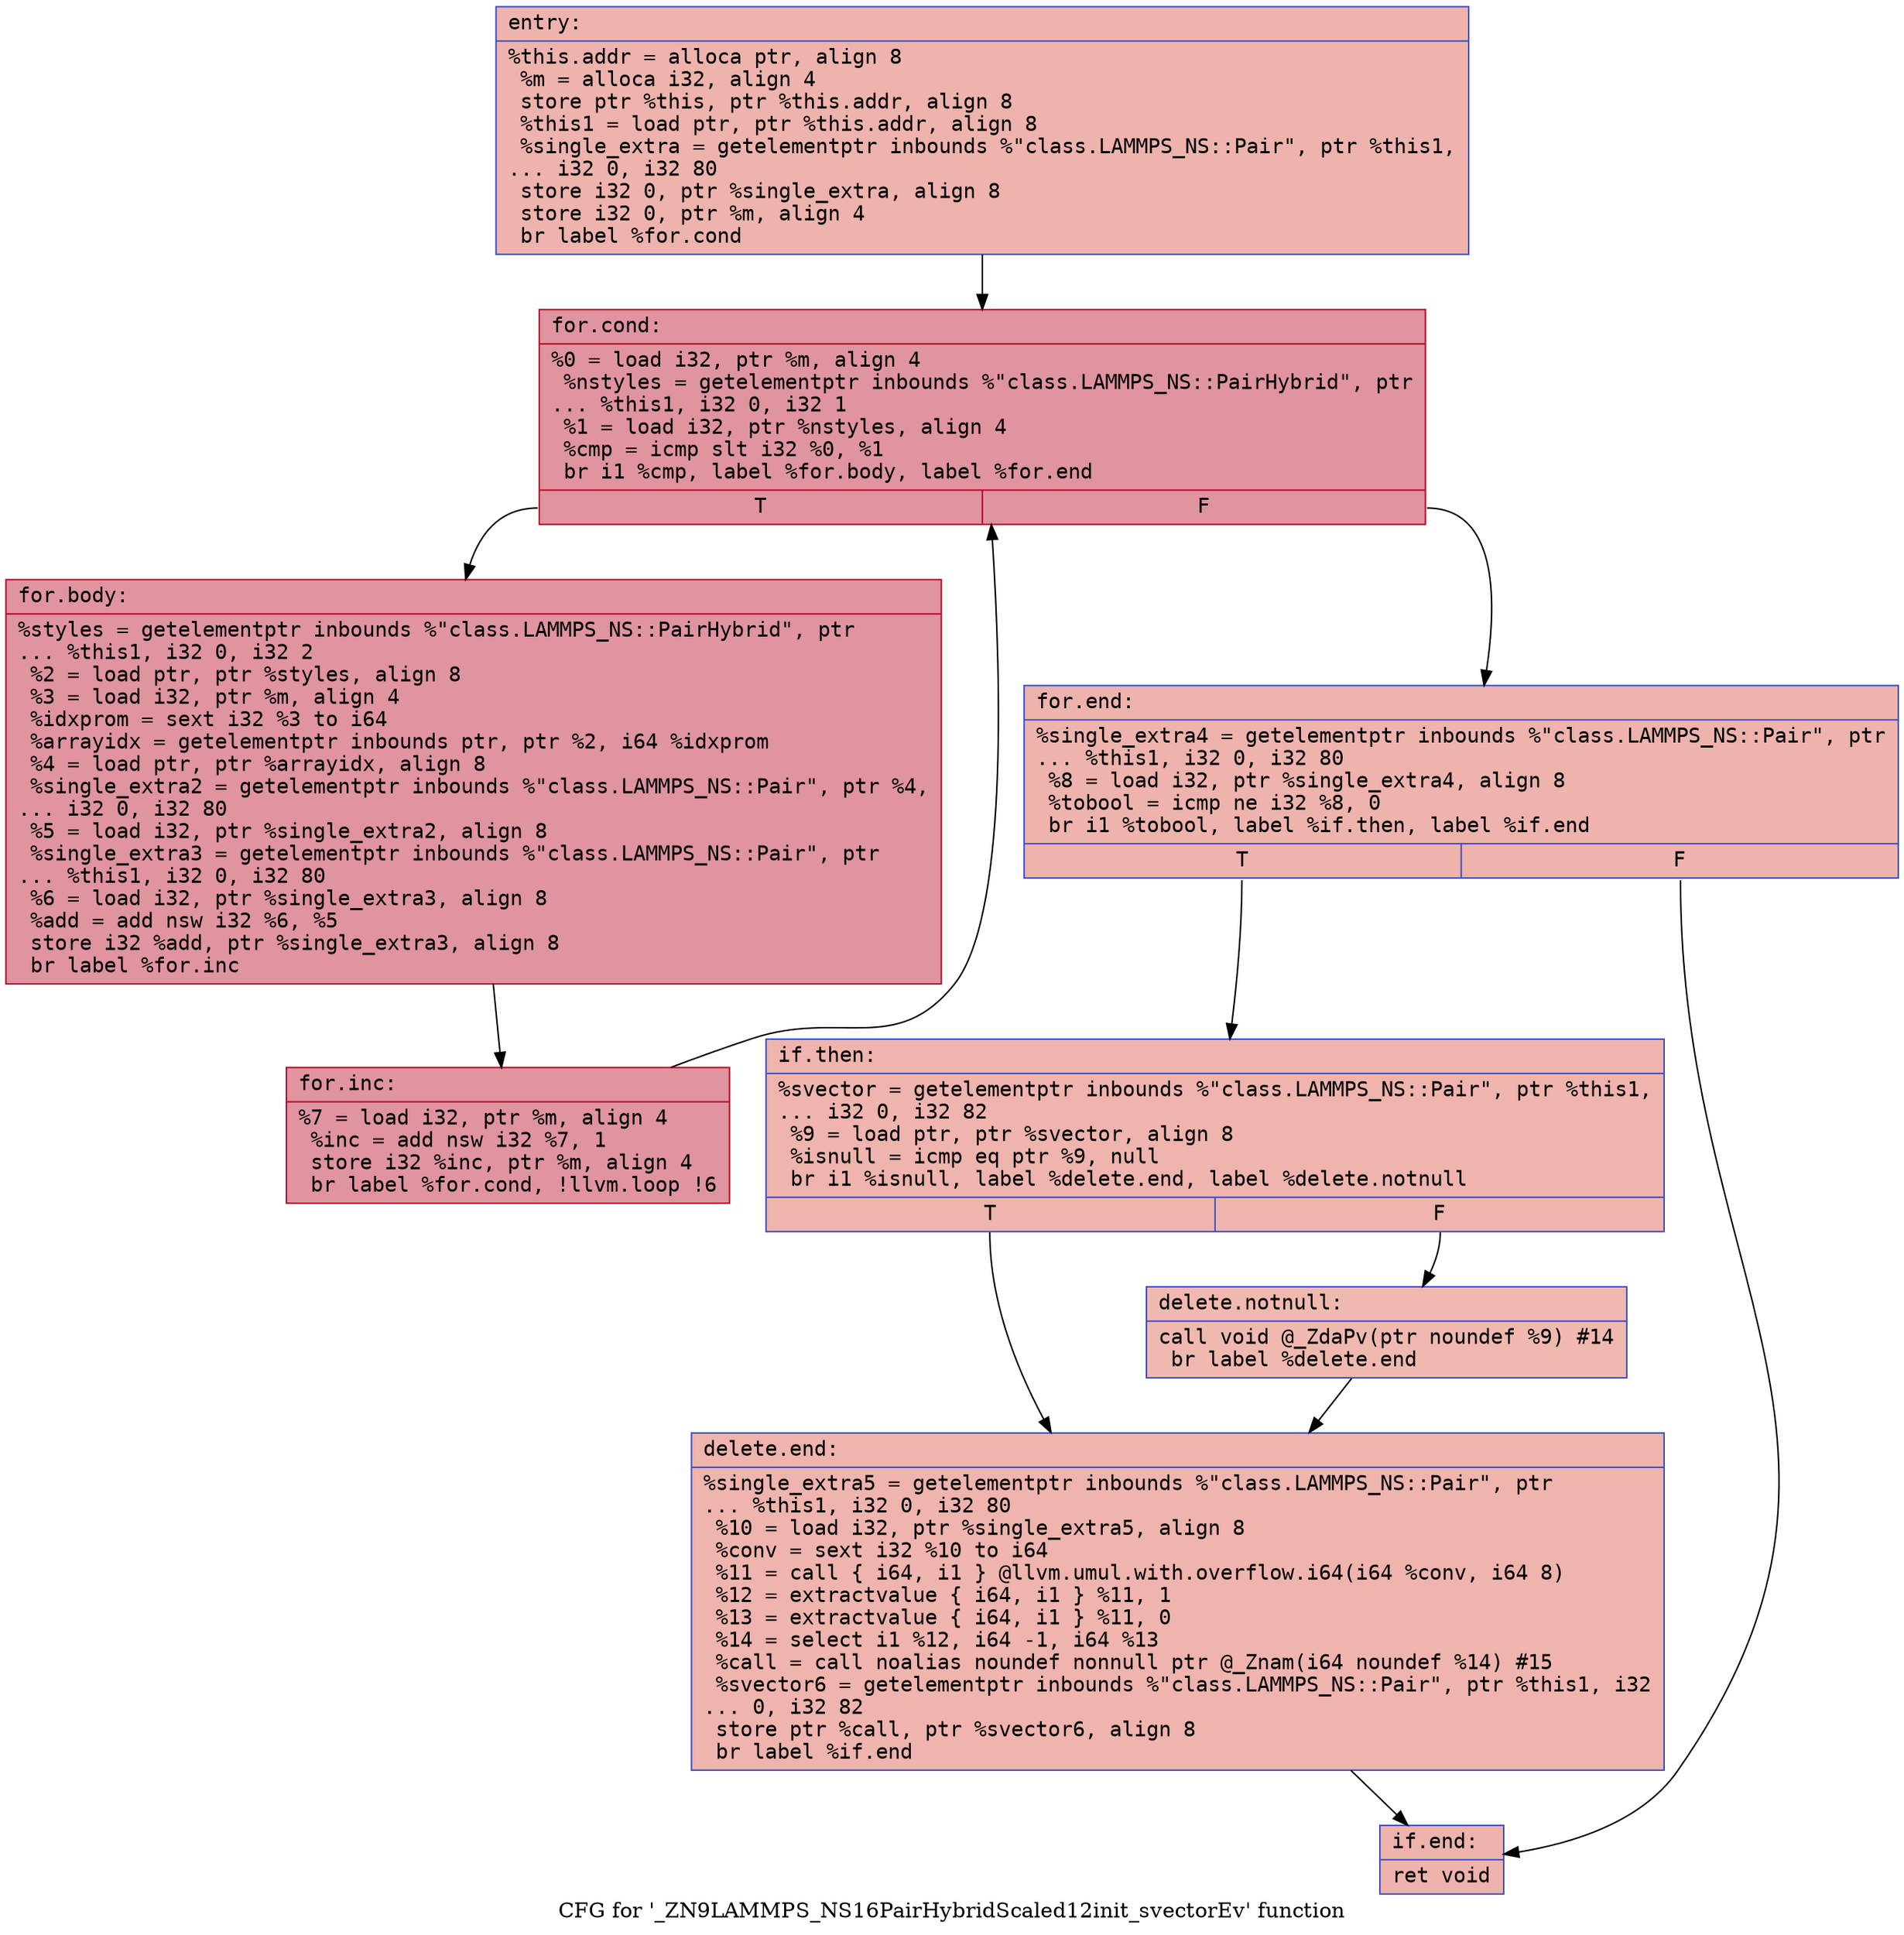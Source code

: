 digraph "CFG for '_ZN9LAMMPS_NS16PairHybridScaled12init_svectorEv' function" {
	label="CFG for '_ZN9LAMMPS_NS16PairHybridScaled12init_svectorEv' function";

	Node0x5623837b6800 [shape=record,color="#3d50c3ff", style=filled, fillcolor="#d6524470" fontname="Courier",label="{entry:\l|  %this.addr = alloca ptr, align 8\l  %m = alloca i32, align 4\l  store ptr %this, ptr %this.addr, align 8\l  %this1 = load ptr, ptr %this.addr, align 8\l  %single_extra = getelementptr inbounds %\"class.LAMMPS_NS::Pair\", ptr %this1,\l... i32 0, i32 80\l  store i32 0, ptr %single_extra, align 8\l  store i32 0, ptr %m, align 4\l  br label %for.cond\l}"];
	Node0x5623837b6800 -> Node0x5623837b6bf0[tooltip="entry -> for.cond\nProbability 100.00%" ];
	Node0x5623837b6bf0 [shape=record,color="#b70d28ff", style=filled, fillcolor="#b70d2870" fontname="Courier",label="{for.cond:\l|  %0 = load i32, ptr %m, align 4\l  %nstyles = getelementptr inbounds %\"class.LAMMPS_NS::PairHybrid\", ptr\l... %this1, i32 0, i32 1\l  %1 = load i32, ptr %nstyles, align 4\l  %cmp = icmp slt i32 %0, %1\l  br i1 %cmp, label %for.body, label %for.end\l|{<s0>T|<s1>F}}"];
	Node0x5623837b6bf0:s0 -> Node0x5623837b6f70[tooltip="for.cond -> for.body\nProbability 96.88%" ];
	Node0x5623837b6bf0:s1 -> Node0x5623837b6ff0[tooltip="for.cond -> for.end\nProbability 3.12%" ];
	Node0x5623837b6f70 [shape=record,color="#b70d28ff", style=filled, fillcolor="#b70d2870" fontname="Courier",label="{for.body:\l|  %styles = getelementptr inbounds %\"class.LAMMPS_NS::PairHybrid\", ptr\l... %this1, i32 0, i32 2\l  %2 = load ptr, ptr %styles, align 8\l  %3 = load i32, ptr %m, align 4\l  %idxprom = sext i32 %3 to i64\l  %arrayidx = getelementptr inbounds ptr, ptr %2, i64 %idxprom\l  %4 = load ptr, ptr %arrayidx, align 8\l  %single_extra2 = getelementptr inbounds %\"class.LAMMPS_NS::Pair\", ptr %4,\l... i32 0, i32 80\l  %5 = load i32, ptr %single_extra2, align 8\l  %single_extra3 = getelementptr inbounds %\"class.LAMMPS_NS::Pair\", ptr\l... %this1, i32 0, i32 80\l  %6 = load i32, ptr %single_extra3, align 8\l  %add = add nsw i32 %6, %5\l  store i32 %add, ptr %single_extra3, align 8\l  br label %for.inc\l}"];
	Node0x5623837b6f70 -> Node0x5623837b7aa0[tooltip="for.body -> for.inc\nProbability 100.00%" ];
	Node0x5623837b7aa0 [shape=record,color="#b70d28ff", style=filled, fillcolor="#b70d2870" fontname="Courier",label="{for.inc:\l|  %7 = load i32, ptr %m, align 4\l  %inc = add nsw i32 %7, 1\l  store i32 %inc, ptr %m, align 4\l  br label %for.cond, !llvm.loop !6\l}"];
	Node0x5623837b7aa0 -> Node0x5623837b6bf0[tooltip="for.inc -> for.cond\nProbability 100.00%" ];
	Node0x5623837b6ff0 [shape=record,color="#3d50c3ff", style=filled, fillcolor="#d6524470" fontname="Courier",label="{for.end:\l|  %single_extra4 = getelementptr inbounds %\"class.LAMMPS_NS::Pair\", ptr\l... %this1, i32 0, i32 80\l  %8 = load i32, ptr %single_extra4, align 8\l  %tobool = icmp ne i32 %8, 0\l  br i1 %tobool, label %if.then, label %if.end\l|{<s0>T|<s1>F}}"];
	Node0x5623837b6ff0:s0 -> Node0x5623837b8070[tooltip="for.end -> if.then\nProbability 62.50%" ];
	Node0x5623837b6ff0:s1 -> Node0x5623837b80e0[tooltip="for.end -> if.end\nProbability 37.50%" ];
	Node0x5623837b8070 [shape=record,color="#3d50c3ff", style=filled, fillcolor="#d8564670" fontname="Courier",label="{if.then:\l|  %svector = getelementptr inbounds %\"class.LAMMPS_NS::Pair\", ptr %this1,\l... i32 0, i32 82\l  %9 = load ptr, ptr %svector, align 8\l  %isnull = icmp eq ptr %9, null\l  br i1 %isnull, label %delete.end, label %delete.notnull\l|{<s0>T|<s1>F}}"];
	Node0x5623837b8070:s0 -> Node0x5623837b7380[tooltip="if.then -> delete.end\nProbability 37.50%" ];
	Node0x5623837b8070:s1 -> Node0x5623837b7400[tooltip="if.then -> delete.notnull\nProbability 62.50%" ];
	Node0x5623837b7400 [shape=record,color="#3d50c3ff", style=filled, fillcolor="#de614d70" fontname="Courier",label="{delete.notnull:\l|  call void @_ZdaPv(ptr noundef %9) #14\l  br label %delete.end\l}"];
	Node0x5623837b7400 -> Node0x5623837b7380[tooltip="delete.notnull -> delete.end\nProbability 100.00%" ];
	Node0x5623837b7380 [shape=record,color="#3d50c3ff", style=filled, fillcolor="#d8564670" fontname="Courier",label="{delete.end:\l|  %single_extra5 = getelementptr inbounds %\"class.LAMMPS_NS::Pair\", ptr\l... %this1, i32 0, i32 80\l  %10 = load i32, ptr %single_extra5, align 8\l  %conv = sext i32 %10 to i64\l  %11 = call \{ i64, i1 \} @llvm.umul.with.overflow.i64(i64 %conv, i64 8)\l  %12 = extractvalue \{ i64, i1 \} %11, 1\l  %13 = extractvalue \{ i64, i1 \} %11, 0\l  %14 = select i1 %12, i64 -1, i64 %13\l  %call = call noalias noundef nonnull ptr @_Znam(i64 noundef %14) #15\l  %svector6 = getelementptr inbounds %\"class.LAMMPS_NS::Pair\", ptr %this1, i32\l... 0, i32 82\l  store ptr %call, ptr %svector6, align 8\l  br label %if.end\l}"];
	Node0x5623837b7380 -> Node0x5623837b80e0[tooltip="delete.end -> if.end\nProbability 100.00%" ];
	Node0x5623837b80e0 [shape=record,color="#3d50c3ff", style=filled, fillcolor="#d6524470" fontname="Courier",label="{if.end:\l|  ret void\l}"];
}
